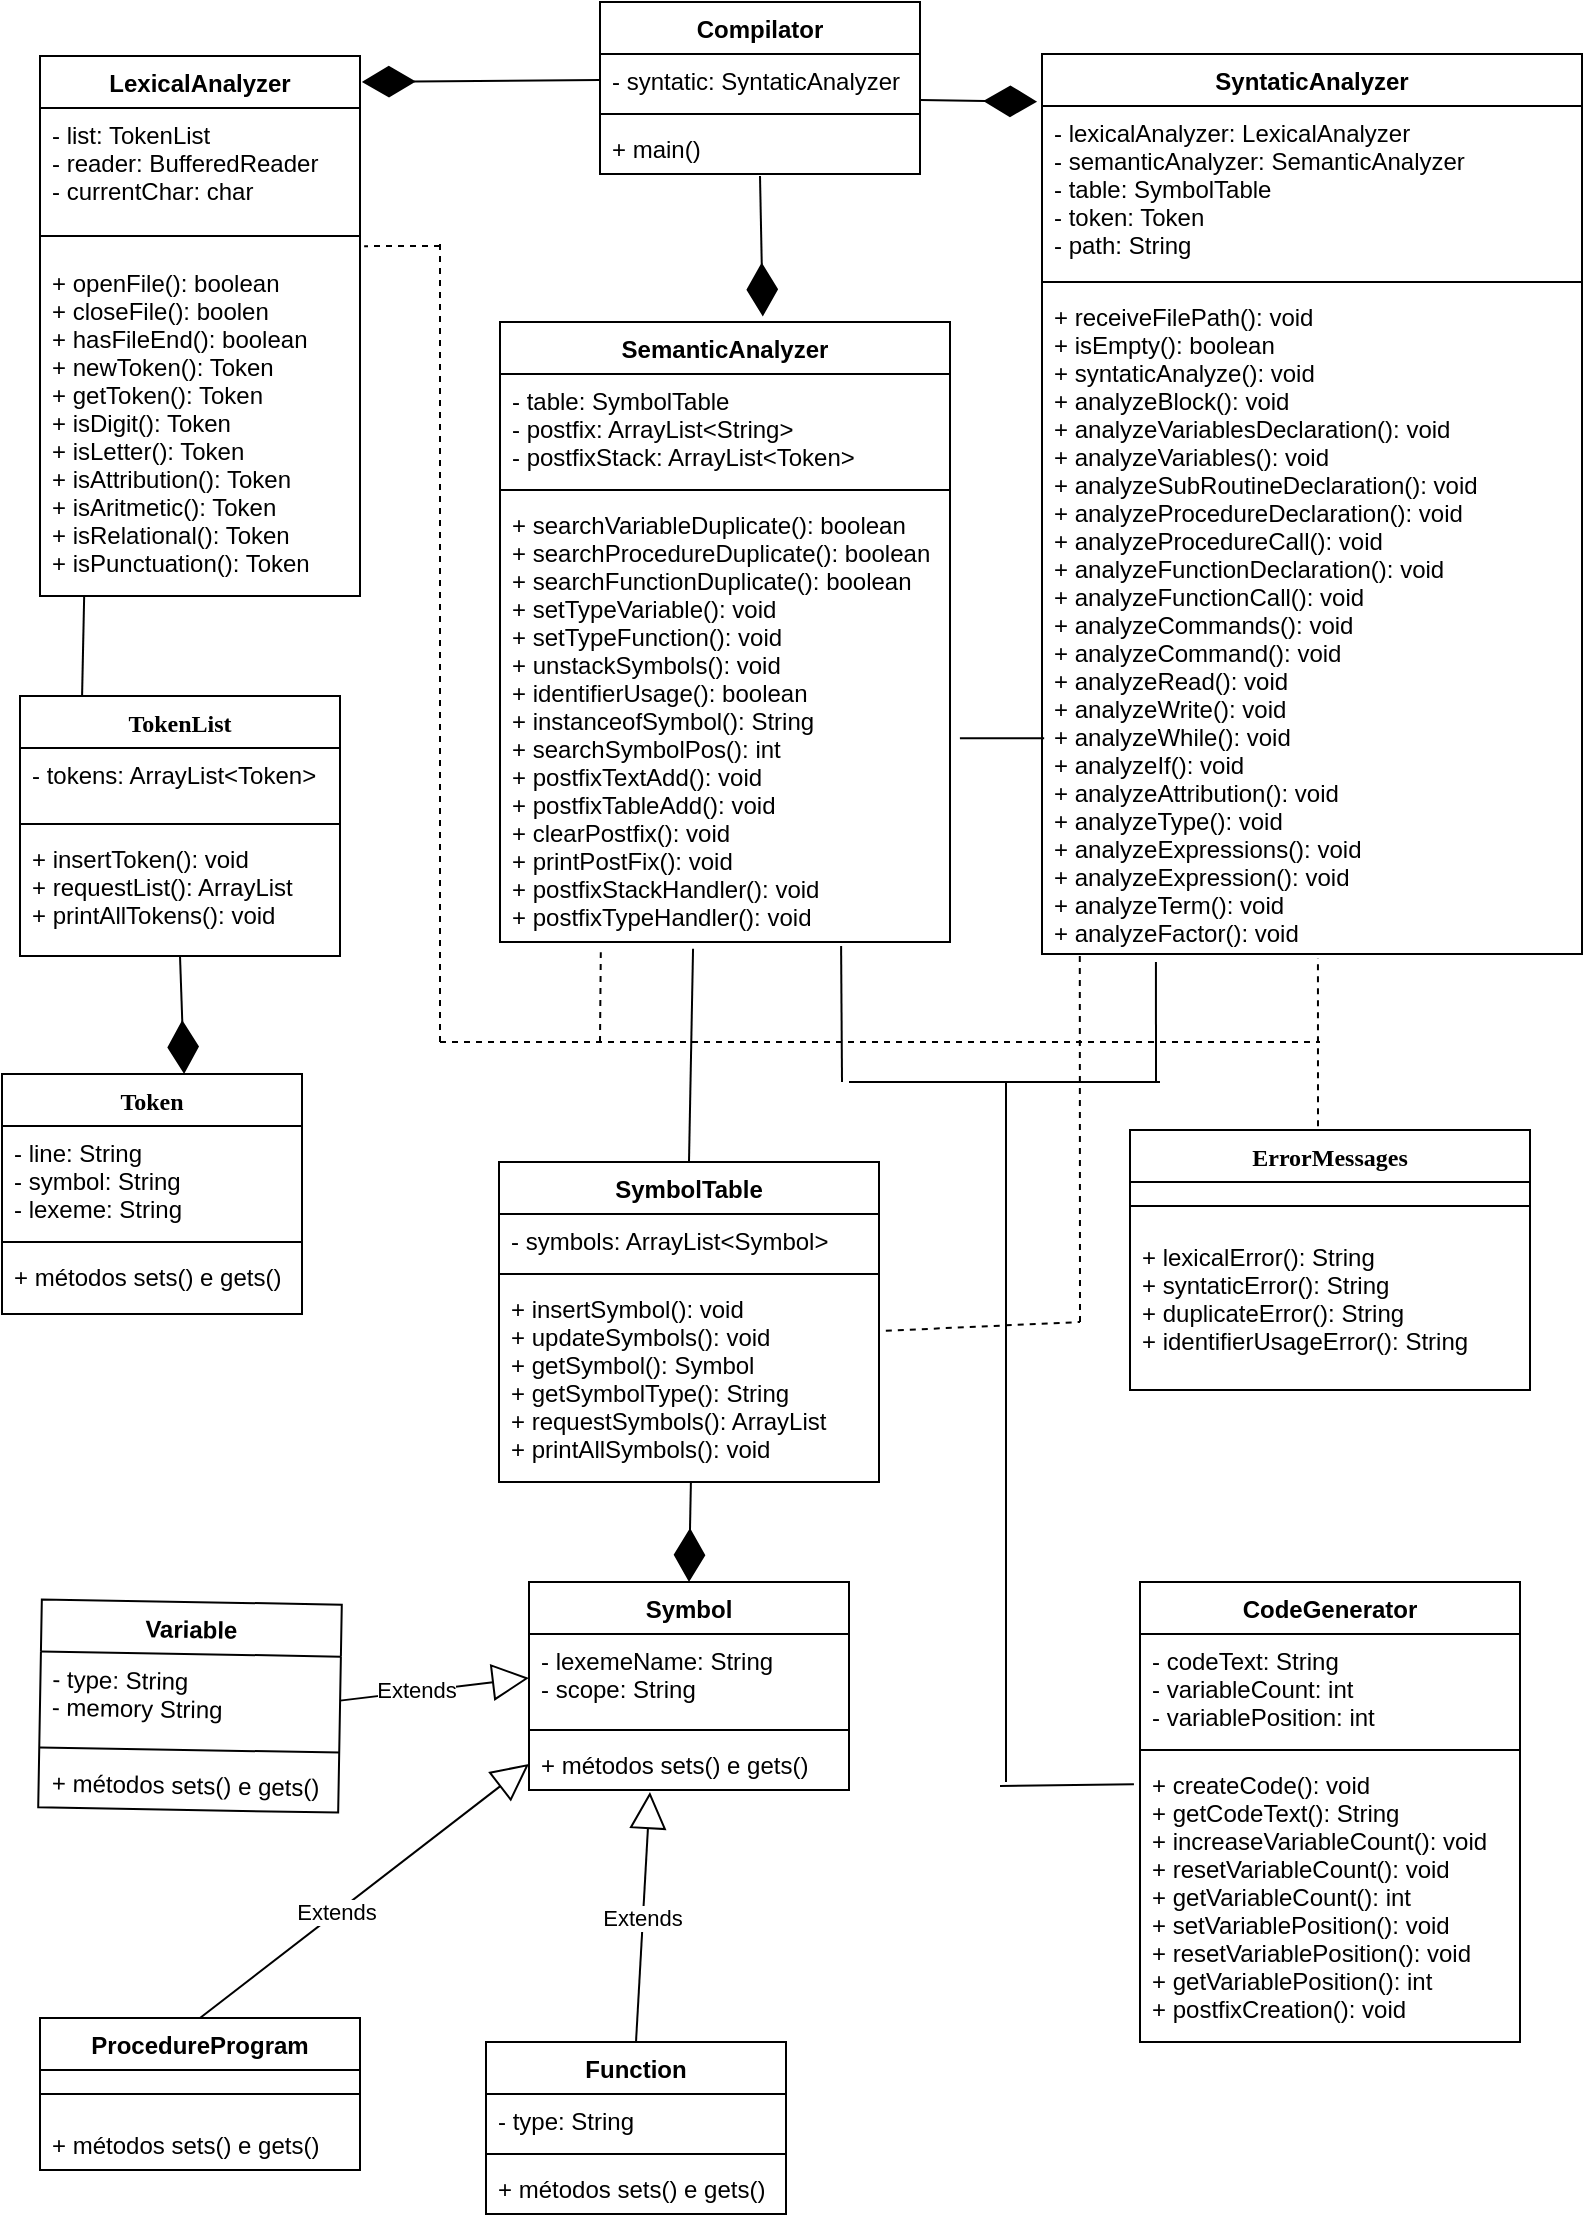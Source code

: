 <mxfile version="12.2.0" type="google" pages="1"><diagram id="2TDwrt6tPFfbkVCvWJ1h" name="Page-1"><mxGraphModel dx="1408" dy="731" grid="1" gridSize="10" guides="1" tooltips="1" connect="1" arrows="1" fold="1" page="1" pageScale="1" pageWidth="827" pageHeight="1169" math="0" shadow="0"><root><mxCell id="0"/><mxCell id="1" parent="0"/><mxCell id="0FzWUgutlJiLsOhfy9-G-1" value="Compilator" style="swimlane;fontStyle=1;align=center;verticalAlign=top;childLayout=stackLayout;horizontal=1;startSize=26;horizontalStack=0;resizeParent=1;resizeParentMax=0;resizeLast=0;collapsible=1;marginBottom=0;" parent="1" vertex="1"><mxGeometry x="320" y="20" width="160" height="86" as="geometry"/></mxCell><mxCell id="0FzWUgutlJiLsOhfy9-G-2" value="- syntatic: SyntaticAnalyzer" style="text;strokeColor=none;fillColor=none;align=left;verticalAlign=top;spacingLeft=4;spacingRight=4;overflow=hidden;rotatable=0;points=[[0,0.5],[1,0.5]];portConstraint=eastwest;" parent="0FzWUgutlJiLsOhfy9-G-1" vertex="1"><mxGeometry y="26" width="160" height="26" as="geometry"/></mxCell><mxCell id="0FzWUgutlJiLsOhfy9-G-3" value="" style="line;strokeWidth=1;fillColor=none;align=left;verticalAlign=middle;spacingTop=-1;spacingLeft=3;spacingRight=3;rotatable=0;labelPosition=right;points=[];portConstraint=eastwest;" parent="0FzWUgutlJiLsOhfy9-G-1" vertex="1"><mxGeometry y="52" width="160" height="8" as="geometry"/></mxCell><mxCell id="0FzWUgutlJiLsOhfy9-G-4" value="+ main()" style="text;strokeColor=none;fillColor=none;align=left;verticalAlign=top;spacingLeft=4;spacingRight=4;overflow=hidden;rotatable=0;points=[[0,0.5],[1,0.5]];portConstraint=eastwest;" parent="0FzWUgutlJiLsOhfy9-G-1" vertex="1"><mxGeometry y="60" width="160" height="26" as="geometry"/></mxCell><mxCell id="0FzWUgutlJiLsOhfy9-G-6" value="SyntaticAnalyzer" style="swimlane;fontStyle=1;align=center;verticalAlign=top;childLayout=stackLayout;horizontal=1;startSize=26;horizontalStack=0;resizeParent=1;resizeParentMax=0;resizeLast=0;collapsible=1;marginBottom=0;" parent="1" vertex="1"><mxGeometry x="541" y="46" width="270" height="450" as="geometry"/></mxCell><mxCell id="0FzWUgutlJiLsOhfy9-G-7" value="- lexicalAnalyzer: LexicalAnalyzer&#10;- semanticAnalyzer: SemanticAnalyzer&#10;- table: SymbolTable&#10;- token: Token&#10;- path: String&#10;" style="text;strokeColor=none;fillColor=none;align=left;verticalAlign=top;spacingLeft=4;spacingRight=4;overflow=hidden;rotatable=0;points=[[0,0.5],[1,0.5]];portConstraint=eastwest;" parent="0FzWUgutlJiLsOhfy9-G-6" vertex="1"><mxGeometry y="26" width="270" height="84" as="geometry"/></mxCell><mxCell id="0FzWUgutlJiLsOhfy9-G-8" value="" style="line;strokeWidth=1;fillColor=none;align=left;verticalAlign=middle;spacingTop=-1;spacingLeft=3;spacingRight=3;rotatable=0;labelPosition=right;points=[];portConstraint=eastwest;" parent="0FzWUgutlJiLsOhfy9-G-6" vertex="1"><mxGeometry y="110" width="270" height="8" as="geometry"/></mxCell><mxCell id="0FzWUgutlJiLsOhfy9-G-9" value="+ receiveFilePath(): void&#10;+ isEmpty(): boolean&#10;+ syntaticAnalyze(): void&#10;+ analyzeBlock(): void&#10;+ analyzeVariablesDeclaration(): void&#10;+ analyzeVariables(): void&#10;+ analyzeSubRoutineDeclaration(): void&#10;+ analyzeProcedureDeclaration(): void&#10;+ analyzeProcedureCall(): void&#10;+ analyzeFunctionDeclaration(): void &#10;+ analyzeFunctionCall(): void &#10;+ analyzeCommands(): void&#10;+ analyzeCommand(): void&#10;+ analyzeRead(): void&#10;+ analyzeWrite(): void&#10;+ analyzeWhile(): void&#10;+ analyzeIf(): void&#10;+ analyzeAttribution(): void&#10;+ analyzeType(): void&#10;+ analyzeExpressions(): void&#10;+ analyzeExpression(): void&#10;+ analyzeTerm(): void&#10;+ analyzeFactor(): void&#10;" style="text;strokeColor=none;fillColor=none;align=left;verticalAlign=top;spacingLeft=4;spacingRight=4;overflow=hidden;rotatable=0;points=[[0,0.5],[1,0.5]];portConstraint=eastwest;" parent="0FzWUgutlJiLsOhfy9-G-6" vertex="1"><mxGeometry y="118" width="270" height="332" as="geometry"/></mxCell><mxCell id="0FzWUgutlJiLsOhfy9-G-10" value="" style="endArrow=diamondThin;endFill=1;endSize=24;html=1;exitX=0;exitY=0.5;exitDx=0;exitDy=0;entryX=1.006;entryY=0.048;entryDx=0;entryDy=0;entryPerimeter=0;" parent="1" source="0FzWUgutlJiLsOhfy9-G-2" target="0FzWUgutlJiLsOhfy9-G-11" edge="1"><mxGeometry width="160" relative="1" as="geometry"><mxPoint x="20" y="66" as="sourcePoint"/><mxPoint x="180" y="66" as="targetPoint"/></mxGeometry></mxCell><mxCell id="0FzWUgutlJiLsOhfy9-G-11" value="LexicalAnalyzer" style="swimlane;fontStyle=1;align=center;verticalAlign=top;childLayout=stackLayout;horizontal=1;startSize=26;horizontalStack=0;resizeParent=1;resizeParentMax=0;resizeLast=0;collapsible=1;marginBottom=0;" parent="1" vertex="1"><mxGeometry x="40" y="47" width="160" height="270" as="geometry"/></mxCell><mxCell id="0FzWUgutlJiLsOhfy9-G-12" value="- list: TokenList&#10;- reader: BufferedReader&#10;- currentChar: char" style="text;strokeColor=none;fillColor=none;align=left;verticalAlign=top;spacingLeft=4;spacingRight=4;overflow=hidden;rotatable=0;points=[[0,0.5],[1,0.5]];portConstraint=eastwest;" parent="0FzWUgutlJiLsOhfy9-G-11" vertex="1"><mxGeometry y="26" width="160" height="54" as="geometry"/></mxCell><mxCell id="0FzWUgutlJiLsOhfy9-G-13" value="" style="line;strokeWidth=1;fillColor=none;align=left;verticalAlign=middle;spacingTop=-1;spacingLeft=3;spacingRight=3;rotatable=0;labelPosition=right;points=[];portConstraint=eastwest;" parent="0FzWUgutlJiLsOhfy9-G-11" vertex="1"><mxGeometry y="80" width="160" height="20" as="geometry"/></mxCell><mxCell id="0FzWUgutlJiLsOhfy9-G-14" value="+ openFile(): boolean&#10;+ closeFile(): boolen&#10;+ hasFileEnd(): boolean&#10;+ newToken(): Token&#10;+ getToken(): Token&#10;+ isDigit(): Token&#10;+ isLetter(): Token&#10;+ isAttribution(): Token&#10;+ isAritmetic(): Token&#10;+ isRelational(): Token&#10;+ isPunctuation(): Token" style="text;strokeColor=none;fillColor=none;align=left;verticalAlign=top;spacingLeft=4;spacingRight=4;overflow=hidden;rotatable=0;points=[[0,0.5],[1,0.5]];portConstraint=eastwest;" parent="0FzWUgutlJiLsOhfy9-G-11" vertex="1"><mxGeometry y="100" width="160" height="170" as="geometry"/></mxCell><mxCell id="0FzWUgutlJiLsOhfy9-G-15" value="TokenList" style="swimlane;fontStyle=1;align=center;verticalAlign=top;childLayout=stackLayout;horizontal=1;startSize=26;horizontalStack=0;resizeParent=1;resizeParentMax=0;resizeLast=0;collapsible=1;marginBottom=0;fontFamily=Verdana;" parent="1" vertex="1"><mxGeometry x="30" y="367" width="160" height="130" as="geometry"/></mxCell><mxCell id="0FzWUgutlJiLsOhfy9-G-16" value="- tokens: ArrayList&lt;Token&gt;" style="text;strokeColor=none;fillColor=none;align=left;verticalAlign=top;spacingLeft=4;spacingRight=4;overflow=hidden;rotatable=0;points=[[0,0.5],[1,0.5]];portConstraint=eastwest;" parent="0FzWUgutlJiLsOhfy9-G-15" vertex="1"><mxGeometry y="26" width="160" height="34" as="geometry"/></mxCell><mxCell id="0FzWUgutlJiLsOhfy9-G-17" value="" style="line;strokeWidth=1;fillColor=none;align=left;verticalAlign=middle;spacingTop=-1;spacingLeft=3;spacingRight=3;rotatable=0;labelPosition=right;points=[];portConstraint=eastwest;" parent="0FzWUgutlJiLsOhfy9-G-15" vertex="1"><mxGeometry y="60" width="160" height="8" as="geometry"/></mxCell><mxCell id="0FzWUgutlJiLsOhfy9-G-18" value="+ insertToken(): void&#10;+ requestList(): ArrayList&#10;+ printAllTokens(): void" style="text;strokeColor=none;fillColor=none;align=left;verticalAlign=top;spacingLeft=4;spacingRight=4;overflow=hidden;rotatable=0;points=[[0,0.5],[1,0.5]];portConstraint=eastwest;" parent="0FzWUgutlJiLsOhfy9-G-15" vertex="1"><mxGeometry y="68" width="160" height="62" as="geometry"/></mxCell><mxCell id="0FzWUgutlJiLsOhfy9-G-19" value="" style="endArrow=none;html=1;exitX=0.194;exitY=0;exitDx=0;exitDy=0;entryX=0.138;entryY=1;entryDx=0;entryDy=0;entryPerimeter=0;exitPerimeter=0;" parent="1" source="0FzWUgutlJiLsOhfy9-G-15" target="0FzWUgutlJiLsOhfy9-G-14" edge="1"><mxGeometry width="50" height="50" relative="1" as="geometry"><mxPoint x="330" y="476" as="sourcePoint"/><mxPoint x="380" y="426" as="targetPoint"/></mxGeometry></mxCell><mxCell id="0FzWUgutlJiLsOhfy9-G-20" value="ErrorMessages" style="swimlane;fontStyle=1;align=center;verticalAlign=top;childLayout=stackLayout;horizontal=1;startSize=26;horizontalStack=0;resizeParent=1;resizeParentMax=0;resizeLast=0;collapsible=1;marginBottom=0;fontFamily=Verdana;" parent="1" vertex="1"><mxGeometry x="585" y="584" width="200" height="130" as="geometry"/></mxCell><mxCell id="0FzWUgutlJiLsOhfy9-G-21" value="" style="line;strokeWidth=1;fillColor=none;align=left;verticalAlign=middle;spacingTop=-1;spacingLeft=3;spacingRight=3;rotatable=0;labelPosition=right;points=[];portConstraint=eastwest;" parent="0FzWUgutlJiLsOhfy9-G-20" vertex="1"><mxGeometry y="26" width="200" height="24" as="geometry"/></mxCell><mxCell id="0FzWUgutlJiLsOhfy9-G-22" value="+ lexicalError(): String&#10;+ syntaticError(): String&#10;+ duplicateError(): String&#10;+ identifierUsageError(): String" style="text;strokeColor=none;fillColor=none;align=left;verticalAlign=top;spacingLeft=4;spacingRight=4;overflow=hidden;rotatable=0;points=[[0,0.5],[1,0.5]];portConstraint=eastwest;" parent="0FzWUgutlJiLsOhfy9-G-20" vertex="1"><mxGeometry y="50" width="200" height="80" as="geometry"/></mxCell><mxCell id="0FzWUgutlJiLsOhfy9-G-23" value="Token" style="swimlane;fontStyle=1;align=center;verticalAlign=top;childLayout=stackLayout;horizontal=1;startSize=26;horizontalStack=0;resizeParent=1;resizeParentMax=0;resizeLast=0;collapsible=1;marginBottom=0;fontFamily=Verdana;" parent="1" vertex="1"><mxGeometry x="21" y="556" width="150" height="120" as="geometry"/></mxCell><mxCell id="0FzWUgutlJiLsOhfy9-G-24" value="- line: String&#10;- symbol: String&#10;- lexeme: String" style="text;strokeColor=none;fillColor=none;align=left;verticalAlign=top;spacingLeft=4;spacingRight=4;overflow=hidden;rotatable=0;points=[[0,0.5],[1,0.5]];portConstraint=eastwest;" parent="0FzWUgutlJiLsOhfy9-G-23" vertex="1"><mxGeometry y="26" width="150" height="54" as="geometry"/></mxCell><mxCell id="0FzWUgutlJiLsOhfy9-G-25" value="" style="line;strokeWidth=1;fillColor=none;align=left;verticalAlign=middle;spacingTop=-1;spacingLeft=3;spacingRight=3;rotatable=0;labelPosition=right;points=[];portConstraint=eastwest;" parent="0FzWUgutlJiLsOhfy9-G-23" vertex="1"><mxGeometry y="80" width="150" height="8" as="geometry"/></mxCell><mxCell id="0FzWUgutlJiLsOhfy9-G-26" value="+ métodos sets() e gets()" style="text;strokeColor=none;fillColor=none;align=left;verticalAlign=top;spacingLeft=4;spacingRight=4;overflow=hidden;rotatable=0;points=[[0,0.5],[1,0.5]];portConstraint=eastwest;" parent="0FzWUgutlJiLsOhfy9-G-23" vertex="1"><mxGeometry y="88" width="150" height="32" as="geometry"/></mxCell><mxCell id="0FzWUgutlJiLsOhfy9-G-27" value="" style="endArrow=diamondThin;endFill=1;endSize=24;html=1;exitX=0.5;exitY=1;exitDx=0;exitDy=0;exitPerimeter=0;entryX=0.607;entryY=0;entryDx=0;entryDy=0;entryPerimeter=0;" parent="1" source="0FzWUgutlJiLsOhfy9-G-18" target="0FzWUgutlJiLsOhfy9-G-23" edge="1"><mxGeometry width="160" relative="1" as="geometry"><mxPoint x="-250" y="656" as="sourcePoint"/><mxPoint x="-90" y="656" as="targetPoint"/></mxGeometry></mxCell><mxCell id="0FzWUgutlJiLsOhfy9-G-28" value="SymbolTable" style="swimlane;fontStyle=1;align=center;verticalAlign=top;childLayout=stackLayout;horizontal=1;startSize=26;horizontalStack=0;resizeParent=1;resizeParentMax=0;resizeLast=0;collapsible=1;marginBottom=0;" parent="1" vertex="1"><mxGeometry x="269.5" y="600" width="190" height="160" as="geometry"/></mxCell><mxCell id="0FzWUgutlJiLsOhfy9-G-29" value="- symbols: ArrayList&lt;Symbol&gt;" style="text;strokeColor=none;fillColor=none;align=left;verticalAlign=top;spacingLeft=4;spacingRight=4;overflow=hidden;rotatable=0;points=[[0,0.5],[1,0.5]];portConstraint=eastwest;" parent="0FzWUgutlJiLsOhfy9-G-28" vertex="1"><mxGeometry y="26" width="190" height="26" as="geometry"/></mxCell><mxCell id="0FzWUgutlJiLsOhfy9-G-30" value="" style="line;strokeWidth=1;fillColor=none;align=left;verticalAlign=middle;spacingTop=-1;spacingLeft=3;spacingRight=3;rotatable=0;labelPosition=right;points=[];portConstraint=eastwest;" parent="0FzWUgutlJiLsOhfy9-G-28" vertex="1"><mxGeometry y="52" width="190" height="8" as="geometry"/></mxCell><mxCell id="0FzWUgutlJiLsOhfy9-G-31" value="+ insertSymbol(): void&#10;+ updateSymbols(): void&#10;+ getSymbol(): Symbol&#10;+ getSymbolType(): String&#10;+ requestSymbols(): ArrayList&#10;+ printAllSymbols(): void" style="text;strokeColor=none;fillColor=none;align=left;verticalAlign=top;spacingLeft=4;spacingRight=4;overflow=hidden;rotatable=0;points=[[0,0.5],[1,0.5]];portConstraint=eastwest;" parent="0FzWUgutlJiLsOhfy9-G-28" vertex="1"><mxGeometry y="60" width="190" height="100" as="geometry"/></mxCell><mxCell id="0FzWUgutlJiLsOhfy9-G-32" value="Symbol" style="swimlane;fontStyle=1;align=center;verticalAlign=top;childLayout=stackLayout;horizontal=1;startSize=26;horizontalStack=0;resizeParent=1;resizeParentMax=0;resizeLast=0;collapsible=1;marginBottom=0;" parent="1" vertex="1"><mxGeometry x="284.5" y="810" width="160" height="104" as="geometry"/></mxCell><mxCell id="0FzWUgutlJiLsOhfy9-G-33" value="- lexemeName: String&#10;- scope: String" style="text;strokeColor=none;fillColor=none;align=left;verticalAlign=top;spacingLeft=4;spacingRight=4;overflow=hidden;rotatable=0;points=[[0,0.5],[1,0.5]];portConstraint=eastwest;" parent="0FzWUgutlJiLsOhfy9-G-32" vertex="1"><mxGeometry y="26" width="160" height="44" as="geometry"/></mxCell><mxCell id="0FzWUgutlJiLsOhfy9-G-34" value="" style="line;strokeWidth=1;fillColor=none;align=left;verticalAlign=middle;spacingTop=-1;spacingLeft=3;spacingRight=3;rotatable=0;labelPosition=right;points=[];portConstraint=eastwest;" parent="0FzWUgutlJiLsOhfy9-G-32" vertex="1"><mxGeometry y="70" width="160" height="8" as="geometry"/></mxCell><mxCell id="0FzWUgutlJiLsOhfy9-G-35" value="+ métodos sets() e gets()" style="text;strokeColor=none;fillColor=none;align=left;verticalAlign=top;spacingLeft=4;spacingRight=4;overflow=hidden;rotatable=0;points=[[0,0.5],[1,0.5]];portConstraint=eastwest;" parent="0FzWUgutlJiLsOhfy9-G-32" vertex="1"><mxGeometry y="78" width="160" height="26" as="geometry"/></mxCell><mxCell id="0FzWUgutlJiLsOhfy9-G-36" value="" style="endArrow=diamondThin;endFill=1;endSize=24;html=1;exitX=0.505;exitY=1;exitDx=0;exitDy=0;exitPerimeter=0;entryX=0.5;entryY=0;entryDx=0;entryDy=0;" parent="1" source="0FzWUgutlJiLsOhfy9-G-31" target="0FzWUgutlJiLsOhfy9-G-32" edge="1"><mxGeometry width="160" relative="1" as="geometry"><mxPoint x="190" y="786" as="sourcePoint"/><mxPoint x="321" y="440" as="targetPoint"/></mxGeometry></mxCell><mxCell id="0FzWUgutlJiLsOhfy9-G-37" value="Variable" style="swimlane;fontStyle=1;align=center;verticalAlign=top;childLayout=stackLayout;horizontal=1;startSize=26;horizontalStack=0;resizeParent=1;resizeParentMax=0;resizeLast=0;collapsible=1;marginBottom=0;rotation=1;" parent="1" vertex="1"><mxGeometry x="40" y="820" width="150" height="104" as="geometry"/></mxCell><mxCell id="0FzWUgutlJiLsOhfy9-G-38" value="- type: String&#10;- memory String" style="text;strokeColor=none;fillColor=none;align=left;verticalAlign=top;spacingLeft=4;spacingRight=4;overflow=hidden;rotatable=0;points=[[0,0.5],[1,0.5]];portConstraint=eastwest;rotation=1;" parent="0FzWUgutlJiLsOhfy9-G-37" vertex="1"><mxGeometry y="26" width="150" height="44" as="geometry"/></mxCell><mxCell id="0FzWUgutlJiLsOhfy9-G-39" value="" style="line;strokeWidth=1;fillColor=none;align=left;verticalAlign=middle;spacingTop=-1;spacingLeft=3;spacingRight=3;rotatable=0;labelPosition=right;points=[];portConstraint=eastwest;rotation=1;" parent="0FzWUgutlJiLsOhfy9-G-37" vertex="1"><mxGeometry y="70" width="150" height="8" as="geometry"/></mxCell><mxCell id="0FzWUgutlJiLsOhfy9-G-40" value="+ métodos sets() e gets()" style="text;strokeColor=none;fillColor=none;align=left;verticalAlign=top;spacingLeft=4;spacingRight=4;overflow=hidden;rotatable=0;points=[[0,0.5],[1,0.5]];portConstraint=eastwest;rotation=1;" parent="0FzWUgutlJiLsOhfy9-G-37" vertex="1"><mxGeometry y="78" width="150" height="26" as="geometry"/></mxCell><mxCell id="0FzWUgutlJiLsOhfy9-G-41" value="Extends" style="endArrow=block;endSize=16;endFill=0;html=1;exitX=1;exitY=0.5;exitDx=0;exitDy=0;entryX=0;entryY=0.5;entryDx=0;entryDy=0;" parent="1" source="0FzWUgutlJiLsOhfy9-G-38" target="0FzWUgutlJiLsOhfy9-G-33" edge="1"><mxGeometry x="-0.212" y="1" width="160" relative="1" as="geometry"><mxPoint x="510" y="996" as="sourcePoint"/><mxPoint x="670" y="996" as="targetPoint"/><mxPoint x="1" as="offset"/></mxGeometry></mxCell><mxCell id="0FzWUgutlJiLsOhfy9-G-42" value="Extends" style="endArrow=block;endSize=16;endFill=0;html=1;exitX=0.5;exitY=0;exitDx=0;exitDy=0;entryX=0;entryY=0.5;entryDx=0;entryDy=0;" parent="1" source="0FzWUgutlJiLsOhfy9-G-48" target="0FzWUgutlJiLsOhfy9-G-35" edge="1"><mxGeometry x="-0.17" width="160" relative="1" as="geometry"><mxPoint x="410" y="960" as="sourcePoint"/><mxPoint x="770" y="906" as="targetPoint"/><mxPoint as="offset"/></mxGeometry></mxCell><mxCell id="0FzWUgutlJiLsOhfy9-G-43" value="Function" style="swimlane;fontStyle=1;align=center;verticalAlign=top;childLayout=stackLayout;horizontal=1;startSize=26;horizontalStack=0;resizeParent=1;resizeParentMax=0;resizeLast=0;collapsible=1;marginBottom=0;" parent="1" vertex="1"><mxGeometry x="263" y="1040" width="150" height="86" as="geometry"/></mxCell><mxCell id="0FzWUgutlJiLsOhfy9-G-44" value="- type: String" style="text;strokeColor=none;fillColor=none;align=left;verticalAlign=top;spacingLeft=4;spacingRight=4;overflow=hidden;rotatable=0;points=[[0,0.5],[1,0.5]];portConstraint=eastwest;" parent="0FzWUgutlJiLsOhfy9-G-43" vertex="1"><mxGeometry y="26" width="150" height="26" as="geometry"/></mxCell><mxCell id="0FzWUgutlJiLsOhfy9-G-45" value="" style="line;strokeWidth=1;fillColor=none;align=left;verticalAlign=middle;spacingTop=-1;spacingLeft=3;spacingRight=3;rotatable=0;labelPosition=right;points=[];portConstraint=eastwest;" parent="0FzWUgutlJiLsOhfy9-G-43" vertex="1"><mxGeometry y="52" width="150" height="8" as="geometry"/></mxCell><mxCell id="0FzWUgutlJiLsOhfy9-G-46" value="+ métodos sets() e gets()" style="text;strokeColor=none;fillColor=none;align=left;verticalAlign=top;spacingLeft=4;spacingRight=4;overflow=hidden;rotatable=0;points=[[0,0.5],[1,0.5]];portConstraint=eastwest;" parent="0FzWUgutlJiLsOhfy9-G-43" vertex="1"><mxGeometry y="60" width="150" height="26" as="geometry"/></mxCell><mxCell id="0FzWUgutlJiLsOhfy9-G-47" value="Extends" style="endArrow=block;endSize=16;endFill=0;html=1;exitX=0.5;exitY=0;exitDx=0;exitDy=0;entryX=0.378;entryY=1.038;entryDx=0;entryDy=0;entryPerimeter=0;" parent="1" source="0FzWUgutlJiLsOhfy9-G-43" target="0FzWUgutlJiLsOhfy9-G-35" edge="1"><mxGeometry width="160" relative="1" as="geometry"><mxPoint x="710" y="876" as="sourcePoint"/><mxPoint x="870" y="876" as="targetPoint"/></mxGeometry></mxCell><mxCell id="0FzWUgutlJiLsOhfy9-G-48" value="ProcedureProgram" style="swimlane;fontStyle=1;align=center;verticalAlign=top;childLayout=stackLayout;horizontal=1;startSize=26;horizontalStack=0;resizeParent=1;resizeParentMax=0;resizeLast=0;collapsible=1;marginBottom=0;" parent="1" vertex="1"><mxGeometry x="40" y="1028" width="160" height="76" as="geometry"/></mxCell><mxCell id="0FzWUgutlJiLsOhfy9-G-49" value="" style="line;strokeWidth=1;fillColor=none;align=left;verticalAlign=middle;spacingTop=-1;spacingLeft=3;spacingRight=3;rotatable=0;labelPosition=right;points=[];portConstraint=eastwest;" parent="0FzWUgutlJiLsOhfy9-G-48" vertex="1"><mxGeometry y="26" width="160" height="24" as="geometry"/></mxCell><mxCell id="0FzWUgutlJiLsOhfy9-G-50" value="+ métodos sets() e gets()" style="text;strokeColor=none;fillColor=none;align=left;verticalAlign=top;spacingLeft=4;spacingRight=4;overflow=hidden;rotatable=0;points=[[0,0.5],[1,0.5]];portConstraint=eastwest;" parent="0FzWUgutlJiLsOhfy9-G-48" vertex="1"><mxGeometry y="50" width="160" height="26" as="geometry"/></mxCell><mxCell id="bY2KCMjDCpmlRSPMAIw--4" value="" style="endArrow=diamondThin;endFill=1;endSize=24;html=1;exitX=1;exitY=0.885;exitDx=0;exitDy=0;exitPerimeter=0;entryX=-0.009;entryY=0.053;entryDx=0;entryDy=0;entryPerimeter=0;" parent="1" source="0FzWUgutlJiLsOhfy9-G-2" target="0FzWUgutlJiLsOhfy9-G-6" edge="1"><mxGeometry width="160" relative="1" as="geometry"><mxPoint x="220" y="160" as="sourcePoint"/><mxPoint x="380" y="160" as="targetPoint"/></mxGeometry></mxCell><mxCell id="bp5Z10m97_66juPQdRst-4" value="SemanticAnalyzer" style="swimlane;fontStyle=1;align=center;verticalAlign=top;childLayout=stackLayout;horizontal=1;startSize=26;horizontalStack=0;resizeParent=1;resizeParentMax=0;resizeLast=0;collapsible=1;marginBottom=0;" parent="1" vertex="1"><mxGeometry x="270" y="180" width="225" height="310" as="geometry"/></mxCell><mxCell id="bp5Z10m97_66juPQdRst-5" value="- table: SymbolTable&#10;- postfix: ArrayList&lt;String&gt;&#10;- postfixStack: ArrayList&lt;Token&gt;" style="text;strokeColor=none;fillColor=none;align=left;verticalAlign=top;spacingLeft=4;spacingRight=4;overflow=hidden;rotatable=0;points=[[0,0.5],[1,0.5]];portConstraint=eastwest;" parent="bp5Z10m97_66juPQdRst-4" vertex="1"><mxGeometry y="26" width="225" height="54" as="geometry"/></mxCell><mxCell id="bp5Z10m97_66juPQdRst-6" value="" style="line;strokeWidth=1;fillColor=none;align=left;verticalAlign=middle;spacingTop=-1;spacingLeft=3;spacingRight=3;rotatable=0;labelPosition=right;points=[];portConstraint=eastwest;" parent="bp5Z10m97_66juPQdRst-4" vertex="1"><mxGeometry y="80" width="225" height="8" as="geometry"/></mxCell><mxCell id="bp5Z10m97_66juPQdRst-7" value="+ searchVariableDuplicate(): boolean&#10;+ searchProcedureDuplicate(): boolean&#10;+ searchFunctionDuplicate(): boolean&#10;+ setTypeVariable(): void&#10;+ setTypeFunction(): void&#10;+ unstackSymbols(): void&#10;+ identifierUsage(): boolean&#10;+ instanceofSymbol(): String&#10;+ searchSymbolPos(): int&#10;+ postfixTextAdd(): void&#10;+ postfixTableAdd(): void&#10;+ clearPostfix(): void&#10;+ printPostFix(): void&#10;+ postfixStackHandler(): void&#10;+ postfixTypeHandler(): void" style="text;strokeColor=none;fillColor=none;align=left;verticalAlign=top;spacingLeft=4;spacingRight=4;overflow=hidden;rotatable=0;points=[[0,0.5],[1,0.5]];portConstraint=eastwest;" parent="bp5Z10m97_66juPQdRst-4" vertex="1"><mxGeometry y="88" width="225" height="222" as="geometry"/></mxCell><mxCell id="bp5Z10m97_66juPQdRst-8" value="" style="endArrow=diamondThin;endFill=1;endSize=24;html=1;exitX=0.5;exitY=1.038;exitDx=0;exitDy=0;exitPerimeter=0;entryX=0.584;entryY=-0.009;entryDx=0;entryDy=0;entryPerimeter=0;" parent="1" source="0FzWUgutlJiLsOhfy9-G-4" target="bp5Z10m97_66juPQdRst-4" edge="1"><mxGeometry width="160" relative="1" as="geometry"><mxPoint x="300" y="480" as="sourcePoint"/><mxPoint x="460" y="480" as="targetPoint"/></mxGeometry></mxCell><mxCell id="bp5Z10m97_66juPQdRst-9" value="" style="endArrow=none;html=1;exitX=0.5;exitY=0;exitDx=0;exitDy=0;entryX=0.429;entryY=1.015;entryDx=0;entryDy=0;entryPerimeter=0;" parent="1" source="0FzWUgutlJiLsOhfy9-G-28" target="bp5Z10m97_66juPQdRst-7" edge="1"><mxGeometry width="50" height="50" relative="1" as="geometry"><mxPoint x="350" y="570" as="sourcePoint"/><mxPoint x="400" y="520" as="targetPoint"/></mxGeometry></mxCell><mxCell id="bp5Z10m97_66juPQdRst-10" value="" style="endArrow=none;html=1;entryX=0.004;entryY=0.675;entryDx=0;entryDy=0;entryPerimeter=0;exitX=1.022;exitY=0.541;exitDx=0;exitDy=0;exitPerimeter=0;" parent="1" target="0FzWUgutlJiLsOhfy9-G-9" edge="1" source="bp5Z10m97_66juPQdRst-7"><mxGeometry width="50" height="50" relative="1" as="geometry"><mxPoint x="500" y="398" as="sourcePoint"/><mxPoint x="440" y="390" as="targetPoint"/></mxGeometry></mxCell><mxCell id="bp5Z10m97_66juPQdRst-11" value="" style="endArrow=none;dashed=1;html=1;" parent="1" edge="1"><mxGeometry width="50" height="50" relative="1" as="geometry"><mxPoint x="240" y="540" as="sourcePoint"/><mxPoint x="680" y="540" as="targetPoint"/></mxGeometry></mxCell><mxCell id="bp5Z10m97_66juPQdRst-12" value="" style="endArrow=none;dashed=1;html=1;entryX=0.511;entryY=1.006;entryDx=0;entryDy=0;entryPerimeter=0;exitX=0.47;exitY=-0.014;exitDx=0;exitDy=0;exitPerimeter=0;" parent="1" source="0FzWUgutlJiLsOhfy9-G-20" target="0FzWUgutlJiLsOhfy9-G-9" edge="1"><mxGeometry width="50" height="50" relative="1" as="geometry"><mxPoint x="679" y="570" as="sourcePoint"/><mxPoint x="700" y="520" as="targetPoint"/></mxGeometry></mxCell><mxCell id="bp5Z10m97_66juPQdRst-13" value="" style="endArrow=none;dashed=1;html=1;" parent="1" edge="1"><mxGeometry width="50" height="50" relative="1" as="geometry"><mxPoint x="240" y="540" as="sourcePoint"/><mxPoint x="240" y="140" as="targetPoint"/></mxGeometry></mxCell><mxCell id="bp5Z10m97_66juPQdRst-15" value="" style="endArrow=none;dashed=1;html=1;entryX=1.013;entryY=-0.029;entryDx=0;entryDy=0;entryPerimeter=0;" parent="1" target="0FzWUgutlJiLsOhfy9-G-14" edge="1"><mxGeometry width="50" height="50" relative="1" as="geometry"><mxPoint x="240" y="142" as="sourcePoint"/><mxPoint x="310" y="110" as="targetPoint"/></mxGeometry></mxCell><mxCell id="bp5Z10m97_66juPQdRst-16" value="" style="endArrow=none;dashed=1;html=1;entryX=0.224;entryY=1.023;entryDx=0;entryDy=0;entryPerimeter=0;" parent="1" target="bp5Z10m97_66juPQdRst-7" edge="1"><mxGeometry width="50" height="50" relative="1" as="geometry"><mxPoint x="320" y="540" as="sourcePoint"/><mxPoint x="330" y="460" as="targetPoint"/></mxGeometry></mxCell><mxCell id="eDORHI8DxQO_FmSlf-rh-6" value="CodeGenerator" style="swimlane;fontStyle=1;align=center;verticalAlign=top;childLayout=stackLayout;horizontal=1;startSize=26;horizontalStack=0;resizeParent=1;resizeParentMax=0;resizeLast=0;collapsible=1;marginBottom=0;" vertex="1" parent="1"><mxGeometry x="590" y="810" width="190" height="230" as="geometry"/></mxCell><mxCell id="eDORHI8DxQO_FmSlf-rh-7" value="- codeText: String&#10;- variableCount: int&#10;- variablePosition: int" style="text;strokeColor=none;fillColor=none;align=left;verticalAlign=top;spacingLeft=4;spacingRight=4;overflow=hidden;rotatable=0;points=[[0,0.5],[1,0.5]];portConstraint=eastwest;" vertex="1" parent="eDORHI8DxQO_FmSlf-rh-6"><mxGeometry y="26" width="190" height="54" as="geometry"/></mxCell><mxCell id="eDORHI8DxQO_FmSlf-rh-8" value="" style="line;strokeWidth=1;fillColor=none;align=left;verticalAlign=middle;spacingTop=-1;spacingLeft=3;spacingRight=3;rotatable=0;labelPosition=right;points=[];portConstraint=eastwest;" vertex="1" parent="eDORHI8DxQO_FmSlf-rh-6"><mxGeometry y="80" width="190" height="8" as="geometry"/></mxCell><mxCell id="eDORHI8DxQO_FmSlf-rh-9" value="+ createCode(): void&#10;+ getCodeText(): String&#10;+ increaseVariableCount(): void&#10;+ resetVariableCount(): void&#10;+ getVariableCount(): int&#10;+ setVariablePosition(): void&#10;+ resetVariablePosition(): void&#10;+ getVariablePosition(): int&#10;+ postfixCreation(): void" style="text;strokeColor=none;fillColor=none;align=left;verticalAlign=top;spacingLeft=4;spacingRight=4;overflow=hidden;rotatable=0;points=[[0,0.5],[1,0.5]];portConstraint=eastwest;" vertex="1" parent="eDORHI8DxQO_FmSlf-rh-6"><mxGeometry y="88" width="190" height="142" as="geometry"/></mxCell><mxCell id="eDORHI8DxQO_FmSlf-rh-10" value="" style="endArrow=none;html=1;" edge="1" parent="1"><mxGeometry width="50" height="50" relative="1" as="geometry"><mxPoint x="523" y="910" as="sourcePoint"/><mxPoint x="523" y="560" as="targetPoint"/></mxGeometry></mxCell><mxCell id="eDORHI8DxQO_FmSlf-rh-11" value="" style="endArrow=none;html=1;entryX=-0.016;entryY=0.092;entryDx=0;entryDy=0;entryPerimeter=0;" edge="1" parent="1" target="eDORHI8DxQO_FmSlf-rh-9"><mxGeometry width="50" height="50" relative="1" as="geometry"><mxPoint x="520" y="912" as="sourcePoint"/><mxPoint x="560" y="940" as="targetPoint"/></mxGeometry></mxCell><mxCell id="eDORHI8DxQO_FmSlf-rh-12" value="" style="endArrow=none;html=1;exitX=0.211;exitY=1.012;exitDx=0;exitDy=0;exitPerimeter=0;" edge="1" parent="1" source="0FzWUgutlJiLsOhfy9-G-9"><mxGeometry width="50" height="50" relative="1" as="geometry"><mxPoint x="580" y="560" as="sourcePoint"/><mxPoint x="598" y="560" as="targetPoint"/></mxGeometry></mxCell><mxCell id="eDORHI8DxQO_FmSlf-rh-13" value="" style="endArrow=none;html=1;" edge="1" parent="1"><mxGeometry width="50" height="50" relative="1" as="geometry"><mxPoint x="444.5" y="560" as="sourcePoint"/><mxPoint x="600" y="560" as="targetPoint"/></mxGeometry></mxCell><mxCell id="eDORHI8DxQO_FmSlf-rh-14" value="" style="endArrow=none;html=1;entryX=0.758;entryY=1.009;entryDx=0;entryDy=0;entryPerimeter=0;" edge="1" parent="1" target="bp5Z10m97_66juPQdRst-7"><mxGeometry width="50" height="50" relative="1" as="geometry"><mxPoint x="441" y="560" as="sourcePoint"/><mxPoint x="-210" y="580" as="targetPoint"/></mxGeometry></mxCell><mxCell id="eDORHI8DxQO_FmSlf-rh-17" value="" style="endArrow=none;dashed=1;html=1;exitX=1.018;exitY=0.244;exitDx=0;exitDy=0;exitPerimeter=0;" edge="1" parent="1" source="0FzWUgutlJiLsOhfy9-G-31"><mxGeometry width="50" height="50" relative="1" as="geometry"><mxPoint x="540" y="800" as="sourcePoint"/><mxPoint x="560" y="680" as="targetPoint"/></mxGeometry></mxCell><mxCell id="eDORHI8DxQO_FmSlf-rh-18" value="" style="endArrow=none;dashed=1;html=1;entryX=0.07;entryY=1.003;entryDx=0;entryDy=0;entryPerimeter=0;" edge="1" parent="1" target="0FzWUgutlJiLsOhfy9-G-9"><mxGeometry width="50" height="50" relative="1" as="geometry"><mxPoint x="560" y="680" as="sourcePoint"/><mxPoint x="590" y="740" as="targetPoint"/></mxGeometry></mxCell></root></mxGraphModel></diagram></mxfile>